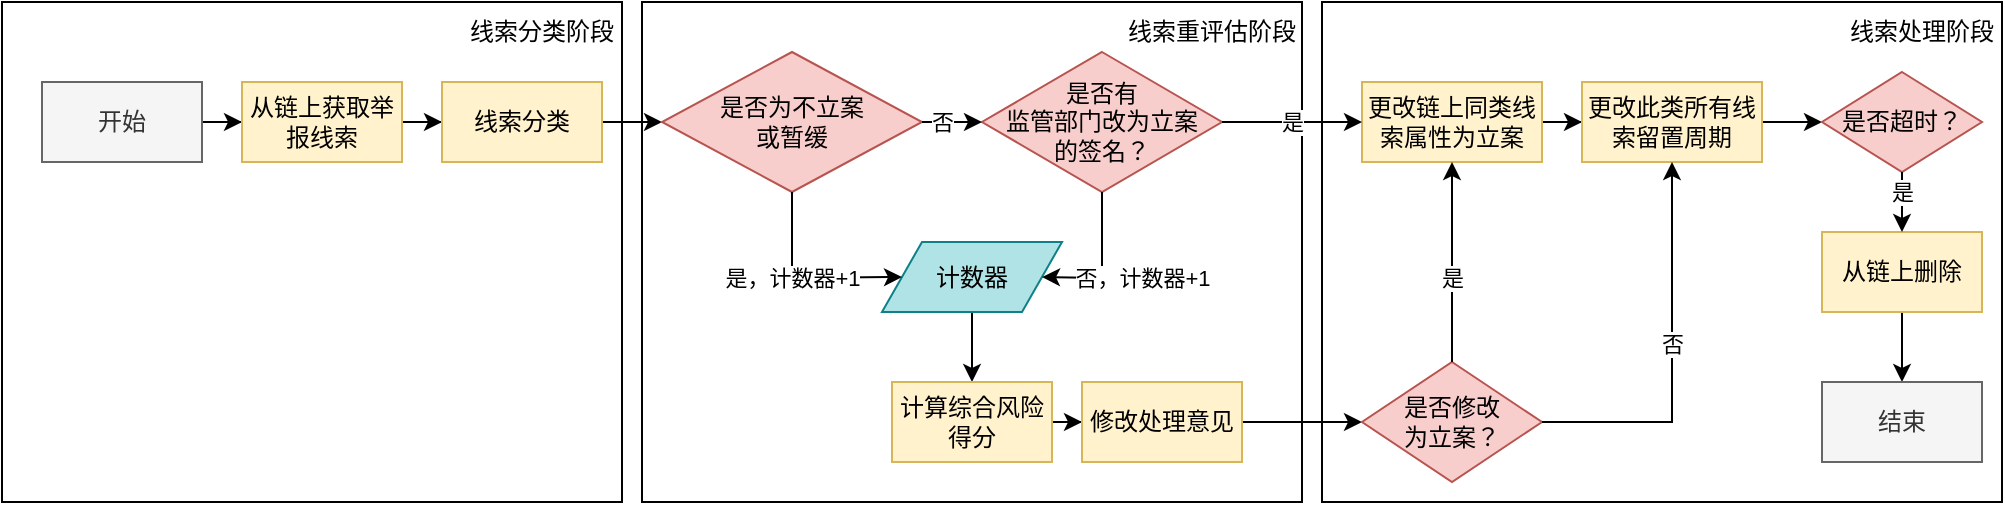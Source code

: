 <mxfile version="17.2.4" type="github">
  <diagram id="cnkoLidhrnsWv_ku6uLB" name="Page-1">
    <mxGraphModel dx="865" dy="409" grid="1" gridSize="10" guides="1" tooltips="1" connect="1" arrows="1" fold="1" page="1" pageScale="1" pageWidth="827" pageHeight="1169" math="0" shadow="0">
      <root>
        <mxCell id="0" />
        <mxCell id="1" parent="0" />
        <mxCell id="TxK8X30xZw5SS5vjl7d5-63" value="" style="rounded=0;whiteSpace=wrap;html=1;" vertex="1" parent="1">
          <mxGeometry x="690" y="60" width="340" height="250" as="geometry" />
        </mxCell>
        <mxCell id="TxK8X30xZw5SS5vjl7d5-62" value="" style="rounded=0;whiteSpace=wrap;html=1;" vertex="1" parent="1">
          <mxGeometry x="350" y="60" width="330" height="250" as="geometry" />
        </mxCell>
        <mxCell id="TxK8X30xZw5SS5vjl7d5-61" value="" style="rounded=0;whiteSpace=wrap;html=1;" vertex="1" parent="1">
          <mxGeometry x="30" y="60" width="310" height="250" as="geometry" />
        </mxCell>
        <mxCell id="TxK8X30xZw5SS5vjl7d5-7" value="" style="edgeStyle=orthogonalEdgeStyle;rounded=0;orthogonalLoop=1;jettySize=auto;html=1;" edge="1" parent="1" source="TxK8X30xZw5SS5vjl7d5-1" target="TxK8X30xZw5SS5vjl7d5-2">
          <mxGeometry relative="1" as="geometry" />
        </mxCell>
        <mxCell id="TxK8X30xZw5SS5vjl7d5-1" value="开始" style="rounded=0;whiteSpace=wrap;html=1;fillColor=#f5f5f5;fontColor=#333333;strokeColor=#666666;" vertex="1" parent="1">
          <mxGeometry x="50" y="100" width="80" height="40" as="geometry" />
        </mxCell>
        <mxCell id="TxK8X30xZw5SS5vjl7d5-8" value="" style="edgeStyle=orthogonalEdgeStyle;rounded=0;orthogonalLoop=1;jettySize=auto;html=1;" edge="1" parent="1" source="TxK8X30xZw5SS5vjl7d5-2" target="TxK8X30xZw5SS5vjl7d5-3">
          <mxGeometry relative="1" as="geometry" />
        </mxCell>
        <mxCell id="TxK8X30xZw5SS5vjl7d5-2" value="从链上获取举报线索" style="rounded=0;whiteSpace=wrap;html=1;fillColor=#fff2cc;strokeColor=#d6b656;" vertex="1" parent="1">
          <mxGeometry x="150" y="100" width="80" height="40" as="geometry" />
        </mxCell>
        <mxCell id="TxK8X30xZw5SS5vjl7d5-9" value="" style="edgeStyle=orthogonalEdgeStyle;rounded=0;orthogonalLoop=1;jettySize=auto;html=1;" edge="1" parent="1" source="TxK8X30xZw5SS5vjl7d5-3" target="TxK8X30xZw5SS5vjl7d5-4">
          <mxGeometry relative="1" as="geometry" />
        </mxCell>
        <mxCell id="TxK8X30xZw5SS5vjl7d5-3" value="线索分类" style="rounded=0;whiteSpace=wrap;html=1;fillColor=#fff2cc;strokeColor=#d6b656;" vertex="1" parent="1">
          <mxGeometry x="250" y="100" width="80" height="40" as="geometry" />
        </mxCell>
        <mxCell id="TxK8X30xZw5SS5vjl7d5-4" value="是否为不立案&lt;br&gt;或暂缓" style="rhombus;whiteSpace=wrap;html=1;fillColor=#f8cecc;strokeColor=#b85450;" vertex="1" parent="1">
          <mxGeometry x="360" y="85" width="130" height="70" as="geometry" />
        </mxCell>
        <mxCell id="TxK8X30xZw5SS5vjl7d5-5" value="是否有&lt;br&gt;监管部门改为立案&lt;br&gt;的签名？" style="rhombus;whiteSpace=wrap;html=1;fillColor=#f8cecc;strokeColor=#b85450;" vertex="1" parent="1">
          <mxGeometry x="520" y="85" width="120" height="70" as="geometry" />
        </mxCell>
        <mxCell id="TxK8X30xZw5SS5vjl7d5-23" value="" style="edgeStyle=orthogonalEdgeStyle;rounded=0;orthogonalLoop=1;jettySize=auto;html=1;startArrow=none;startFill=0;endArrow=classic;endFill=1;" edge="1" parent="1" source="TxK8X30xZw5SS5vjl7d5-6" target="TxK8X30xZw5SS5vjl7d5-21">
          <mxGeometry relative="1" as="geometry" />
        </mxCell>
        <mxCell id="TxK8X30xZw5SS5vjl7d5-6" value="计数器" style="shape=parallelogram;perimeter=parallelogramPerimeter;whiteSpace=wrap;html=1;fixedSize=1;fillColor=#b0e3e6;strokeColor=#0e8088;" vertex="1" parent="1">
          <mxGeometry x="470" y="180" width="90" height="35" as="geometry" />
        </mxCell>
        <mxCell id="TxK8X30xZw5SS5vjl7d5-24" value="" style="edgeStyle=orthogonalEdgeStyle;rounded=0;orthogonalLoop=1;jettySize=auto;html=1;startArrow=none;startFill=0;endArrow=classic;endFill=1;" edge="1" parent="1" source="TxK8X30xZw5SS5vjl7d5-21" target="TxK8X30xZw5SS5vjl7d5-22">
          <mxGeometry relative="1" as="geometry" />
        </mxCell>
        <mxCell id="TxK8X30xZw5SS5vjl7d5-21" value="计算综合风险得分" style="rounded=0;whiteSpace=wrap;html=1;fillColor=#fff2cc;strokeColor=#d6b656;" vertex="1" parent="1">
          <mxGeometry x="475" y="250" width="80" height="40" as="geometry" />
        </mxCell>
        <mxCell id="TxK8X30xZw5SS5vjl7d5-39" value="" style="edgeStyle=orthogonalEdgeStyle;rounded=0;orthogonalLoop=1;jettySize=auto;html=1;startArrow=none;startFill=0;endArrow=classic;endFill=1;" edge="1" parent="1" source="TxK8X30xZw5SS5vjl7d5-22" target="TxK8X30xZw5SS5vjl7d5-38">
          <mxGeometry relative="1" as="geometry" />
        </mxCell>
        <mxCell id="TxK8X30xZw5SS5vjl7d5-22" value="修改处理意见" style="rounded=0;whiteSpace=wrap;html=1;fillColor=#fff2cc;strokeColor=#d6b656;" vertex="1" parent="1">
          <mxGeometry x="570" y="250" width="80" height="40" as="geometry" />
        </mxCell>
        <mxCell id="TxK8X30xZw5SS5vjl7d5-30" value="" style="endArrow=classic;html=1;rounded=0;" edge="1" parent="1" source="TxK8X30xZw5SS5vjl7d5-4">
          <mxGeometry relative="1" as="geometry">
            <mxPoint x="490" y="120" as="sourcePoint" />
            <mxPoint x="520" y="120" as="targetPoint" />
          </mxGeometry>
        </mxCell>
        <mxCell id="TxK8X30xZw5SS5vjl7d5-31" value="否" style="edgeLabel;resizable=0;html=1;align=center;verticalAlign=middle;" connectable="0" vertex="1" parent="TxK8X30xZw5SS5vjl7d5-30">
          <mxGeometry relative="1" as="geometry">
            <mxPoint x="-5" as="offset" />
          </mxGeometry>
        </mxCell>
        <mxCell id="TxK8X30xZw5SS5vjl7d5-32" value="" style="endArrow=classic;html=1;rounded=0;exitX=0.5;exitY=1;exitDx=0;exitDy=0;entryX=0;entryY=0.5;entryDx=0;entryDy=0;" edge="1" parent="1" source="TxK8X30xZw5SS5vjl7d5-4" target="TxK8X30xZw5SS5vjl7d5-6">
          <mxGeometry relative="1" as="geometry">
            <mxPoint x="320" y="210" as="sourcePoint" />
            <mxPoint x="420" y="210" as="targetPoint" />
            <Array as="points">
              <mxPoint x="425" y="198" />
            </Array>
          </mxGeometry>
        </mxCell>
        <mxCell id="TxK8X30xZw5SS5vjl7d5-33" value="是，计数器+1" style="edgeLabel;resizable=0;html=1;align=center;verticalAlign=middle;" connectable="0" vertex="1" parent="TxK8X30xZw5SS5vjl7d5-32">
          <mxGeometry relative="1" as="geometry">
            <mxPoint x="-6" as="offset" />
          </mxGeometry>
        </mxCell>
        <mxCell id="TxK8X30xZw5SS5vjl7d5-35" value="" style="endArrow=classic;html=1;rounded=0;exitX=0.5;exitY=1;exitDx=0;exitDy=0;entryX=1;entryY=0.5;entryDx=0;entryDy=0;" edge="1" parent="1" source="TxK8X30xZw5SS5vjl7d5-5" target="TxK8X30xZw5SS5vjl7d5-6">
          <mxGeometry relative="1" as="geometry">
            <mxPoint x="640" y="150" as="sourcePoint" />
            <mxPoint x="740" y="150" as="targetPoint" />
            <Array as="points">
              <mxPoint x="580" y="198" />
            </Array>
          </mxGeometry>
        </mxCell>
        <mxCell id="TxK8X30xZw5SS5vjl7d5-36" value="否，计数器+1" style="edgeLabel;resizable=0;html=1;align=center;verticalAlign=middle;" connectable="0" vertex="1" parent="TxK8X30xZw5SS5vjl7d5-35">
          <mxGeometry relative="1" as="geometry">
            <mxPoint x="20" y="6" as="offset" />
          </mxGeometry>
        </mxCell>
        <mxCell id="TxK8X30xZw5SS5vjl7d5-49" value="" style="edgeStyle=orthogonalEdgeStyle;rounded=0;orthogonalLoop=1;jettySize=auto;html=1;startArrow=none;startFill=0;endArrow=classic;endFill=1;" edge="1" parent="1" source="TxK8X30xZw5SS5vjl7d5-37" target="TxK8X30xZw5SS5vjl7d5-46">
          <mxGeometry relative="1" as="geometry" />
        </mxCell>
        <mxCell id="TxK8X30xZw5SS5vjl7d5-37" value="更改链上同类线索属性为立案" style="rounded=0;whiteSpace=wrap;html=1;fillColor=#fff2cc;strokeColor=#d6b656;" vertex="1" parent="1">
          <mxGeometry x="710" y="100" width="90" height="40" as="geometry" />
        </mxCell>
        <mxCell id="TxK8X30xZw5SS5vjl7d5-38" value="是否修改&lt;br&gt;为立案？" style="rhombus;whiteSpace=wrap;html=1;fillColor=#f8cecc;strokeColor=#b85450;" vertex="1" parent="1">
          <mxGeometry x="710" y="240" width="90" height="60" as="geometry" />
        </mxCell>
        <mxCell id="TxK8X30xZw5SS5vjl7d5-42" value="" style="endArrow=classic;html=1;rounded=0;exitX=1;exitY=0.5;exitDx=0;exitDy=0;entryX=0;entryY=0.5;entryDx=0;entryDy=0;" edge="1" parent="1" source="TxK8X30xZw5SS5vjl7d5-5" target="TxK8X30xZw5SS5vjl7d5-37">
          <mxGeometry relative="1" as="geometry">
            <mxPoint x="640" y="150" as="sourcePoint" />
            <mxPoint x="740" y="150" as="targetPoint" />
          </mxGeometry>
        </mxCell>
        <mxCell id="TxK8X30xZw5SS5vjl7d5-43" value="是" style="edgeLabel;resizable=0;html=1;align=center;verticalAlign=middle;" connectable="0" vertex="1" parent="TxK8X30xZw5SS5vjl7d5-42">
          <mxGeometry relative="1" as="geometry">
            <mxPoint as="offset" />
          </mxGeometry>
        </mxCell>
        <mxCell id="TxK8X30xZw5SS5vjl7d5-44" value="" style="endArrow=classic;html=1;rounded=0;exitX=0.5;exitY=0;exitDx=0;exitDy=0;entryX=0.5;entryY=1;entryDx=0;entryDy=0;" edge="1" parent="1" source="TxK8X30xZw5SS5vjl7d5-38" target="TxK8X30xZw5SS5vjl7d5-37">
          <mxGeometry relative="1" as="geometry">
            <mxPoint x="740" y="230" as="sourcePoint" />
            <mxPoint x="820" y="240" as="targetPoint" />
          </mxGeometry>
        </mxCell>
        <mxCell id="TxK8X30xZw5SS5vjl7d5-45" value="是" style="edgeLabel;resizable=0;html=1;align=center;verticalAlign=middle;" connectable="0" vertex="1" parent="TxK8X30xZw5SS5vjl7d5-44">
          <mxGeometry relative="1" as="geometry">
            <mxPoint y="8" as="offset" />
          </mxGeometry>
        </mxCell>
        <mxCell id="TxK8X30xZw5SS5vjl7d5-54" value="" style="edgeStyle=orthogonalEdgeStyle;rounded=0;orthogonalLoop=1;jettySize=auto;html=1;startArrow=none;startFill=0;endArrow=classic;endFill=1;" edge="1" parent="1" source="TxK8X30xZw5SS5vjl7d5-46" target="TxK8X30xZw5SS5vjl7d5-53">
          <mxGeometry relative="1" as="geometry" />
        </mxCell>
        <mxCell id="TxK8X30xZw5SS5vjl7d5-46" value="更改此类所有线索留置周期" style="rounded=0;whiteSpace=wrap;html=1;fillColor=#fff2cc;strokeColor=#d6b656;" vertex="1" parent="1">
          <mxGeometry x="820" y="100" width="90" height="40" as="geometry" />
        </mxCell>
        <mxCell id="TxK8X30xZw5SS5vjl7d5-50" value="" style="endArrow=classic;html=1;rounded=0;exitX=1;exitY=0.5;exitDx=0;exitDy=0;entryX=0.5;entryY=1;entryDx=0;entryDy=0;" edge="1" parent="1" source="TxK8X30xZw5SS5vjl7d5-38" target="TxK8X30xZw5SS5vjl7d5-46">
          <mxGeometry relative="1" as="geometry">
            <mxPoint x="780" y="280" as="sourcePoint" />
            <mxPoint x="880" y="280" as="targetPoint" />
            <Array as="points">
              <mxPoint x="865" y="270" />
            </Array>
          </mxGeometry>
        </mxCell>
        <mxCell id="TxK8X30xZw5SS5vjl7d5-51" value="否" style="edgeLabel;resizable=0;html=1;align=center;verticalAlign=middle;" connectable="0" vertex="1" parent="TxK8X30xZw5SS5vjl7d5-50">
          <mxGeometry relative="1" as="geometry">
            <mxPoint y="-7" as="offset" />
          </mxGeometry>
        </mxCell>
        <mxCell id="TxK8X30xZw5SS5vjl7d5-53" value="是否超时？" style="rhombus;whiteSpace=wrap;html=1;fillColor=#f8cecc;strokeColor=#b85450;" vertex="1" parent="1">
          <mxGeometry x="940" y="95" width="80" height="50" as="geometry" />
        </mxCell>
        <mxCell id="TxK8X30xZw5SS5vjl7d5-58" value="" style="edgeStyle=orthogonalEdgeStyle;rounded=0;orthogonalLoop=1;jettySize=auto;html=1;startArrow=none;startFill=0;endArrow=classic;endFill=1;" edge="1" parent="1" source="TxK8X30xZw5SS5vjl7d5-55" target="TxK8X30xZw5SS5vjl7d5-57">
          <mxGeometry relative="1" as="geometry" />
        </mxCell>
        <mxCell id="TxK8X30xZw5SS5vjl7d5-55" value="从链上删除" style="rounded=0;whiteSpace=wrap;html=1;fillColor=#fff2cc;strokeColor=#d6b656;" vertex="1" parent="1">
          <mxGeometry x="940" y="175" width="80" height="40" as="geometry" />
        </mxCell>
        <mxCell id="TxK8X30xZw5SS5vjl7d5-57" value="结束" style="rounded=0;whiteSpace=wrap;html=1;fillColor=#f5f5f5;fontColor=#333333;strokeColor=#666666;" vertex="1" parent="1">
          <mxGeometry x="940" y="250" width="80" height="40" as="geometry" />
        </mxCell>
        <mxCell id="TxK8X30xZw5SS5vjl7d5-59" value="" style="endArrow=classic;html=1;rounded=0;exitX=0.5;exitY=1;exitDx=0;exitDy=0;entryX=0.5;entryY=0;entryDx=0;entryDy=0;" edge="1" parent="1" source="TxK8X30xZw5SS5vjl7d5-53" target="TxK8X30xZw5SS5vjl7d5-55">
          <mxGeometry relative="1" as="geometry">
            <mxPoint x="980" y="150" as="sourcePoint" />
            <mxPoint x="1080" y="150" as="targetPoint" />
          </mxGeometry>
        </mxCell>
        <mxCell id="TxK8X30xZw5SS5vjl7d5-60" value="是" style="edgeLabel;resizable=0;html=1;align=center;verticalAlign=middle;" connectable="0" vertex="1" parent="TxK8X30xZw5SS5vjl7d5-59">
          <mxGeometry relative="1" as="geometry">
            <mxPoint y="-5" as="offset" />
          </mxGeometry>
        </mxCell>
        <mxCell id="TxK8X30xZw5SS5vjl7d5-64" value="线索分类阶段" style="text;html=1;strokeColor=none;fillColor=none;align=center;verticalAlign=middle;whiteSpace=wrap;rounded=0;" vertex="1" parent="1">
          <mxGeometry x="260" y="60" width="80" height="30" as="geometry" />
        </mxCell>
        <mxCell id="TxK8X30xZw5SS5vjl7d5-65" value="线索重评估阶段" style="text;html=1;strokeColor=none;fillColor=none;align=center;verticalAlign=middle;whiteSpace=wrap;rounded=0;" vertex="1" parent="1">
          <mxGeometry x="590" y="60" width="90" height="30" as="geometry" />
        </mxCell>
        <mxCell id="TxK8X30xZw5SS5vjl7d5-66" value="线索处理阶段" style="text;html=1;strokeColor=none;fillColor=none;align=center;verticalAlign=middle;whiteSpace=wrap;rounded=0;" vertex="1" parent="1">
          <mxGeometry x="950" y="60" width="80" height="30" as="geometry" />
        </mxCell>
        <mxCell id="TxK8X30xZw5SS5vjl7d5-67" style="edgeStyle=orthogonalEdgeStyle;rounded=0;orthogonalLoop=1;jettySize=auto;html=1;exitX=0.5;exitY=1;exitDx=0;exitDy=0;startArrow=none;startFill=0;endArrow=classic;endFill=1;" edge="1" parent="1" source="TxK8X30xZw5SS5vjl7d5-37" target="TxK8X30xZw5SS5vjl7d5-37">
          <mxGeometry relative="1" as="geometry" />
        </mxCell>
      </root>
    </mxGraphModel>
  </diagram>
</mxfile>
